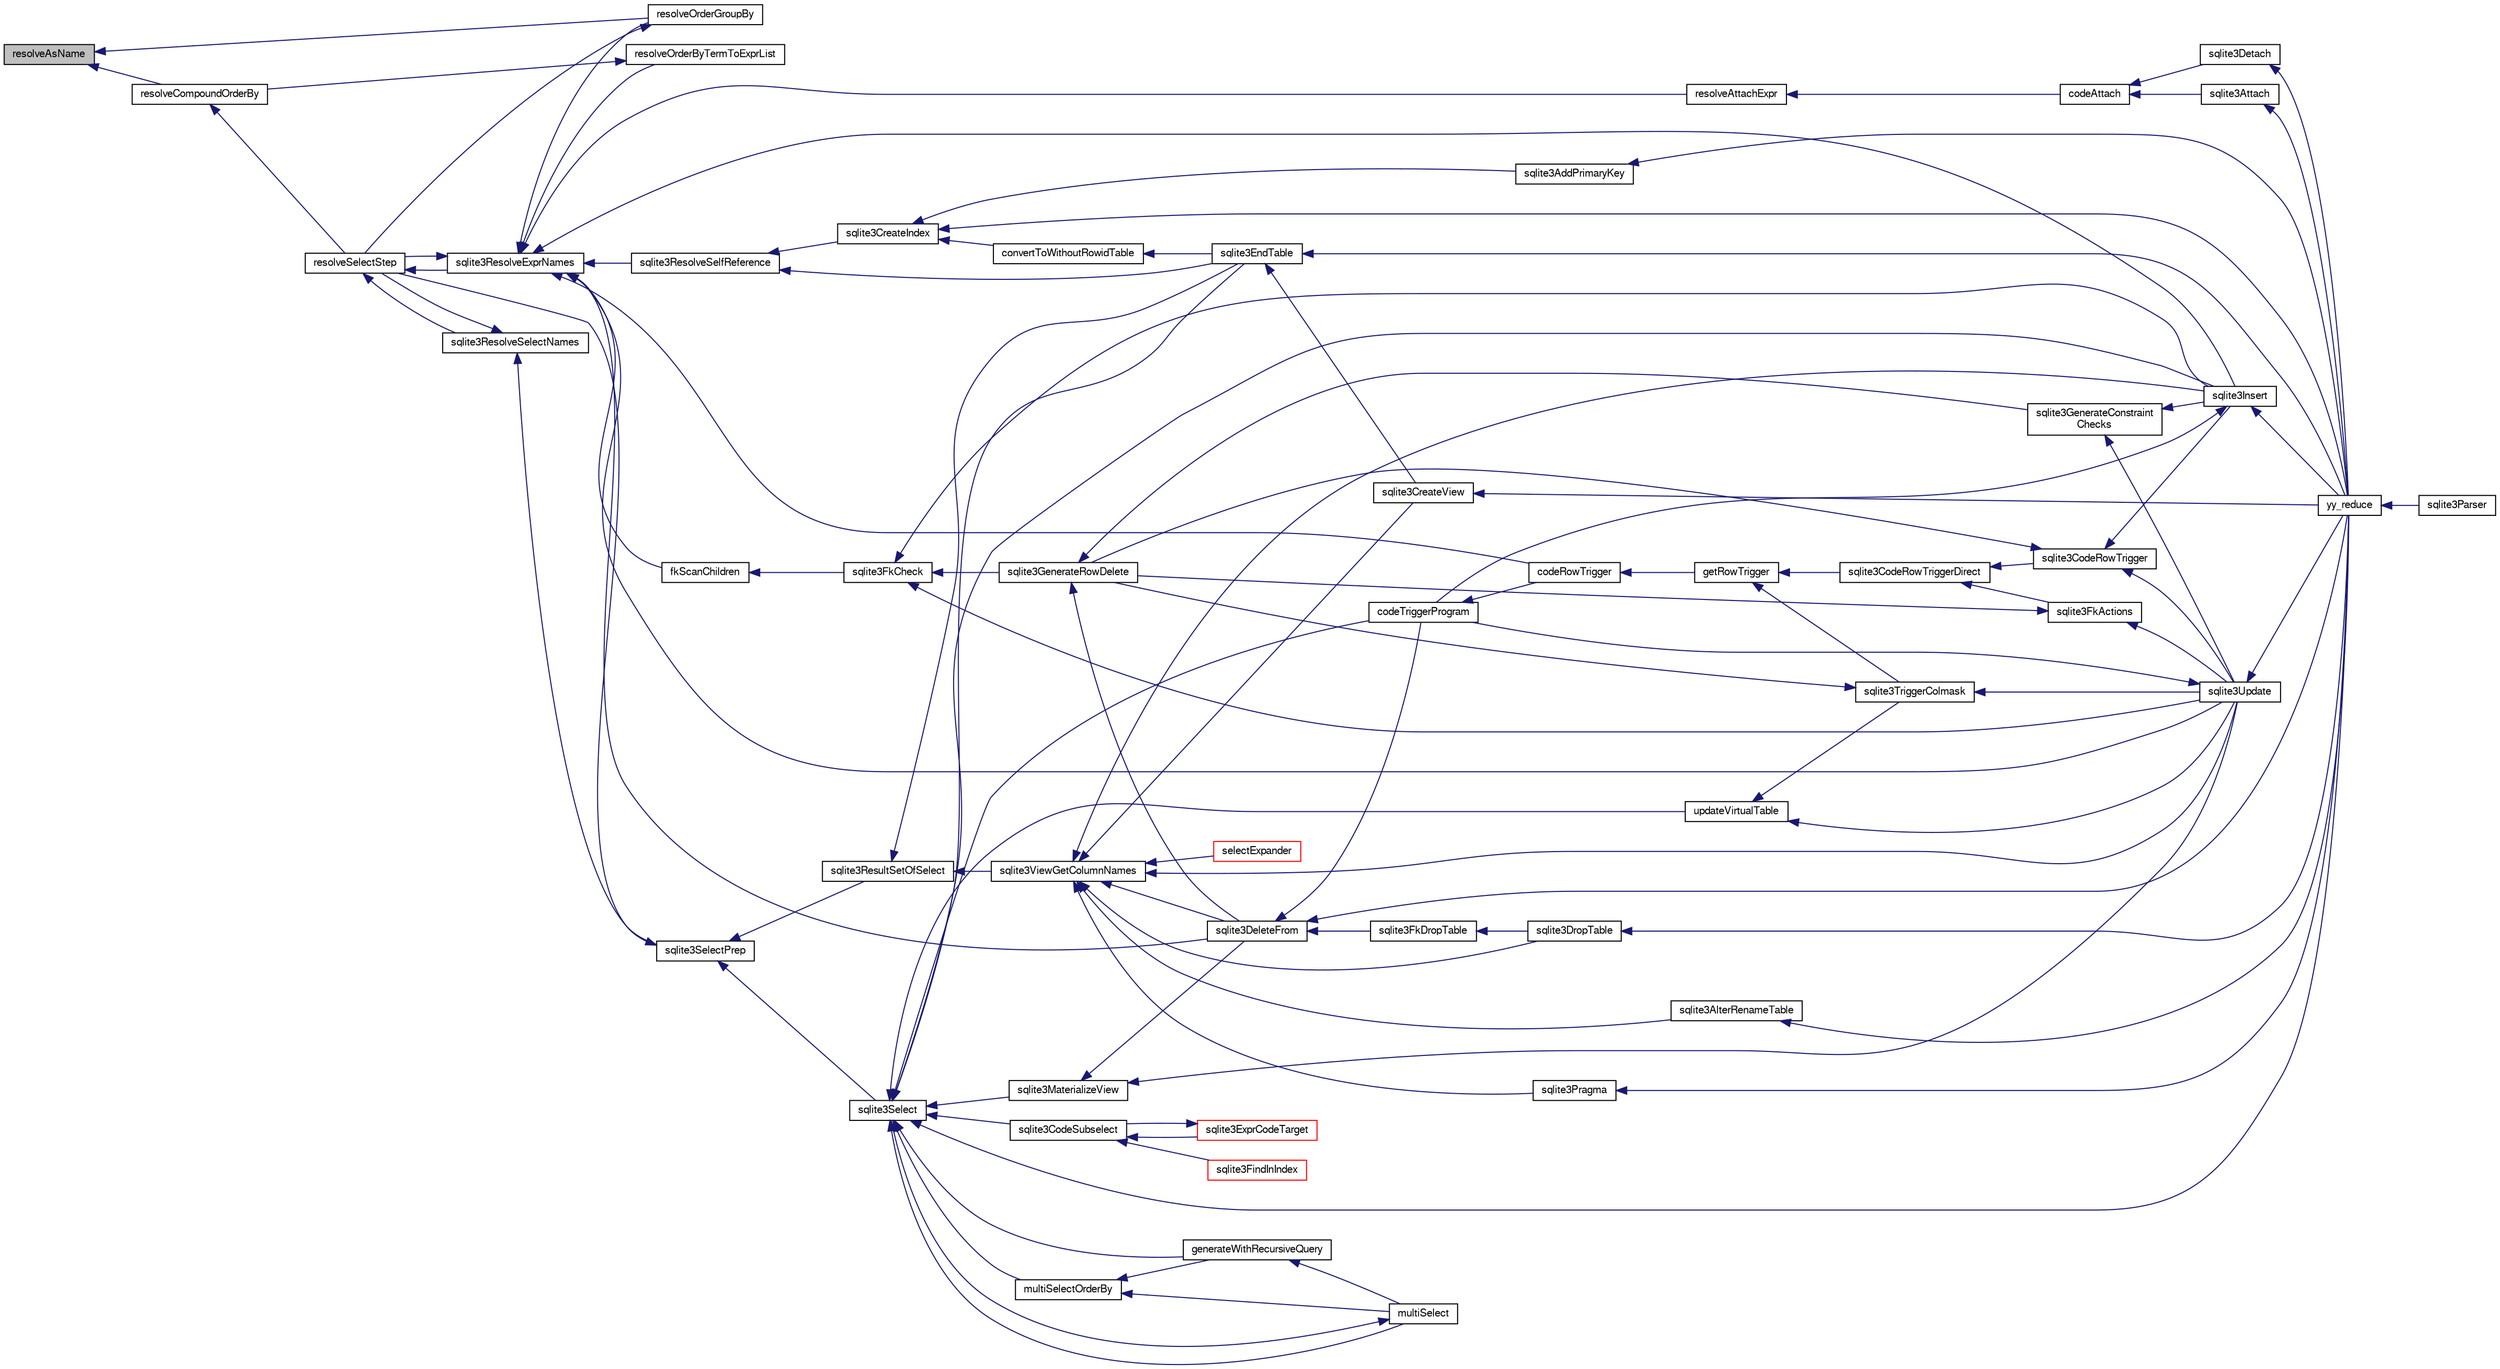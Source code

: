 digraph "resolveAsName"
{
  edge [fontname="FreeSans",fontsize="10",labelfontname="FreeSans",labelfontsize="10"];
  node [fontname="FreeSans",fontsize="10",shape=record];
  rankdir="LR";
  Node270590 [label="resolveAsName",height=0.2,width=0.4,color="black", fillcolor="grey75", style="filled", fontcolor="black"];
  Node270590 -> Node270591 [dir="back",color="midnightblue",fontsize="10",style="solid",fontname="FreeSans"];
  Node270591 [label="resolveCompoundOrderBy",height=0.2,width=0.4,color="black", fillcolor="white", style="filled",URL="$sqlite3_8c.html#a462c5aa49cfd6aad6a92fa60ddefc569"];
  Node270591 -> Node270592 [dir="back",color="midnightblue",fontsize="10",style="solid",fontname="FreeSans"];
  Node270592 [label="resolveSelectStep",height=0.2,width=0.4,color="black", fillcolor="white", style="filled",URL="$sqlite3_8c.html#a0b9015a9e505c63fd104dcbad672c814"];
  Node270592 -> Node270593 [dir="back",color="midnightblue",fontsize="10",style="solid",fontname="FreeSans"];
  Node270593 [label="sqlite3ResolveExprNames",height=0.2,width=0.4,color="black", fillcolor="white", style="filled",URL="$sqlite3_8c.html#a537cf717a3f847807d3a3fd65da636ad"];
  Node270593 -> Node270594 [dir="back",color="midnightblue",fontsize="10",style="solid",fontname="FreeSans"];
  Node270594 [label="resolveOrderByTermToExprList",height=0.2,width=0.4,color="black", fillcolor="white", style="filled",URL="$sqlite3_8c.html#ac7f7eabdc769257622ad90aac3e02fe6"];
  Node270594 -> Node270591 [dir="back",color="midnightblue",fontsize="10",style="solid",fontname="FreeSans"];
  Node270593 -> Node270595 [dir="back",color="midnightblue",fontsize="10",style="solid",fontname="FreeSans"];
  Node270595 [label="resolveOrderGroupBy",height=0.2,width=0.4,color="black", fillcolor="white", style="filled",URL="$sqlite3_8c.html#a4dc8ed6177a5de887eae1010992e3d00"];
  Node270595 -> Node270592 [dir="back",color="midnightblue",fontsize="10",style="solid",fontname="FreeSans"];
  Node270593 -> Node270592 [dir="back",color="midnightblue",fontsize="10",style="solid",fontname="FreeSans"];
  Node270593 -> Node270596 [dir="back",color="midnightblue",fontsize="10",style="solid",fontname="FreeSans"];
  Node270596 [label="sqlite3ResolveSelfReference",height=0.2,width=0.4,color="black", fillcolor="white", style="filled",URL="$sqlite3_8c.html#ab524095a849de78f8728167d19336094"];
  Node270596 -> Node270597 [dir="back",color="midnightblue",fontsize="10",style="solid",fontname="FreeSans"];
  Node270597 [label="sqlite3EndTable",height=0.2,width=0.4,color="black", fillcolor="white", style="filled",URL="$sqlite3_8c.html#a7b5f2c66c0f0b6f819d970ca389768b0"];
  Node270597 -> Node270598 [dir="back",color="midnightblue",fontsize="10",style="solid",fontname="FreeSans"];
  Node270598 [label="sqlite3CreateView",height=0.2,width=0.4,color="black", fillcolor="white", style="filled",URL="$sqlite3_8c.html#a9d85cb00ff71dee5cd9a019503a6982e"];
  Node270598 -> Node270599 [dir="back",color="midnightblue",fontsize="10",style="solid",fontname="FreeSans"];
  Node270599 [label="yy_reduce",height=0.2,width=0.4,color="black", fillcolor="white", style="filled",URL="$sqlite3_8c.html#a7c419a9b25711c666a9a2449ef377f14"];
  Node270599 -> Node270600 [dir="back",color="midnightblue",fontsize="10",style="solid",fontname="FreeSans"];
  Node270600 [label="sqlite3Parser",height=0.2,width=0.4,color="black", fillcolor="white", style="filled",URL="$sqlite3_8c.html#a0327d71a5fabe0b6a343d78a2602e72a"];
  Node270597 -> Node270599 [dir="back",color="midnightblue",fontsize="10",style="solid",fontname="FreeSans"];
  Node270596 -> Node270601 [dir="back",color="midnightblue",fontsize="10",style="solid",fontname="FreeSans"];
  Node270601 [label="sqlite3CreateIndex",height=0.2,width=0.4,color="black", fillcolor="white", style="filled",URL="$sqlite3_8c.html#a8dbe5e590ab6c58a8c45f34f7c81e825"];
  Node270601 -> Node270602 [dir="back",color="midnightblue",fontsize="10",style="solid",fontname="FreeSans"];
  Node270602 [label="sqlite3AddPrimaryKey",height=0.2,width=0.4,color="black", fillcolor="white", style="filled",URL="$sqlite3_8c.html#af2b0672c3379d2a7d927d210ae0ade62"];
  Node270602 -> Node270599 [dir="back",color="midnightblue",fontsize="10",style="solid",fontname="FreeSans"];
  Node270601 -> Node270603 [dir="back",color="midnightblue",fontsize="10",style="solid",fontname="FreeSans"];
  Node270603 [label="convertToWithoutRowidTable",height=0.2,width=0.4,color="black", fillcolor="white", style="filled",URL="$sqlite3_8c.html#a0d41effc4e4a0ba740429a08f6747313"];
  Node270603 -> Node270597 [dir="back",color="midnightblue",fontsize="10",style="solid",fontname="FreeSans"];
  Node270601 -> Node270599 [dir="back",color="midnightblue",fontsize="10",style="solid",fontname="FreeSans"];
  Node270593 -> Node270604 [dir="back",color="midnightblue",fontsize="10",style="solid",fontname="FreeSans"];
  Node270604 [label="resolveAttachExpr",height=0.2,width=0.4,color="black", fillcolor="white", style="filled",URL="$sqlite3_8c.html#a2b0ae2ee3fae38ccc805f582a9ce38f5"];
  Node270604 -> Node270605 [dir="back",color="midnightblue",fontsize="10",style="solid",fontname="FreeSans"];
  Node270605 [label="codeAttach",height=0.2,width=0.4,color="black", fillcolor="white", style="filled",URL="$sqlite3_8c.html#ade4e9e30d828a19c191fdcb098676d5b"];
  Node270605 -> Node270606 [dir="back",color="midnightblue",fontsize="10",style="solid",fontname="FreeSans"];
  Node270606 [label="sqlite3Detach",height=0.2,width=0.4,color="black", fillcolor="white", style="filled",URL="$sqlite3_8c.html#ab1a5a0b01c7560aef5e0b8603a68747d"];
  Node270606 -> Node270599 [dir="back",color="midnightblue",fontsize="10",style="solid",fontname="FreeSans"];
  Node270605 -> Node270607 [dir="back",color="midnightblue",fontsize="10",style="solid",fontname="FreeSans"];
  Node270607 [label="sqlite3Attach",height=0.2,width=0.4,color="black", fillcolor="white", style="filled",URL="$sqlite3_8c.html#ae0907fe0b43cc1b4c7e6a16213e8546f"];
  Node270607 -> Node270599 [dir="back",color="midnightblue",fontsize="10",style="solid",fontname="FreeSans"];
  Node270593 -> Node270608 [dir="back",color="midnightblue",fontsize="10",style="solid",fontname="FreeSans"];
  Node270608 [label="sqlite3DeleteFrom",height=0.2,width=0.4,color="black", fillcolor="white", style="filled",URL="$sqlite3_8c.html#ab9b4b45349188b49eabb23f94608a091"];
  Node270608 -> Node270609 [dir="back",color="midnightblue",fontsize="10",style="solid",fontname="FreeSans"];
  Node270609 [label="sqlite3FkDropTable",height=0.2,width=0.4,color="black", fillcolor="white", style="filled",URL="$sqlite3_8c.html#a1218c6fc74e89152ceaa4760e82f5ef9"];
  Node270609 -> Node270610 [dir="back",color="midnightblue",fontsize="10",style="solid",fontname="FreeSans"];
  Node270610 [label="sqlite3DropTable",height=0.2,width=0.4,color="black", fillcolor="white", style="filled",URL="$sqlite3_8c.html#a5534f77364b5568783c0e50db3c9defb"];
  Node270610 -> Node270599 [dir="back",color="midnightblue",fontsize="10",style="solid",fontname="FreeSans"];
  Node270608 -> Node270611 [dir="back",color="midnightblue",fontsize="10",style="solid",fontname="FreeSans"];
  Node270611 [label="codeTriggerProgram",height=0.2,width=0.4,color="black", fillcolor="white", style="filled",URL="$sqlite3_8c.html#a120801f59d9281d201d2ff4b2606836e"];
  Node270611 -> Node270612 [dir="back",color="midnightblue",fontsize="10",style="solid",fontname="FreeSans"];
  Node270612 [label="codeRowTrigger",height=0.2,width=0.4,color="black", fillcolor="white", style="filled",URL="$sqlite3_8c.html#a463cea5aaaf388b560b206570a0022fc"];
  Node270612 -> Node270613 [dir="back",color="midnightblue",fontsize="10",style="solid",fontname="FreeSans"];
  Node270613 [label="getRowTrigger",height=0.2,width=0.4,color="black", fillcolor="white", style="filled",URL="$sqlite3_8c.html#a69626ef20b540d1a2b19cf56f3f45689"];
  Node270613 -> Node270614 [dir="back",color="midnightblue",fontsize="10",style="solid",fontname="FreeSans"];
  Node270614 [label="sqlite3CodeRowTriggerDirect",height=0.2,width=0.4,color="black", fillcolor="white", style="filled",URL="$sqlite3_8c.html#ad92829f9001bcf89a0299dad5a48acd4"];
  Node270614 -> Node270615 [dir="back",color="midnightblue",fontsize="10",style="solid",fontname="FreeSans"];
  Node270615 [label="sqlite3FkActions",height=0.2,width=0.4,color="black", fillcolor="white", style="filled",URL="$sqlite3_8c.html#a39159bd1623724946c22355ba7f3ef90"];
  Node270615 -> Node270616 [dir="back",color="midnightblue",fontsize="10",style="solid",fontname="FreeSans"];
  Node270616 [label="sqlite3GenerateRowDelete",height=0.2,width=0.4,color="black", fillcolor="white", style="filled",URL="$sqlite3_8c.html#a2c76cbf3027fc18fdbb8cb4cd96b77d9"];
  Node270616 -> Node270608 [dir="back",color="midnightblue",fontsize="10",style="solid",fontname="FreeSans"];
  Node270616 -> Node270617 [dir="back",color="midnightblue",fontsize="10",style="solid",fontname="FreeSans"];
  Node270617 [label="sqlite3GenerateConstraint\lChecks",height=0.2,width=0.4,color="black", fillcolor="white", style="filled",URL="$sqlite3_8c.html#aef639c1e6a0c0a67ca6e7690ad931bd2"];
  Node270617 -> Node270618 [dir="back",color="midnightblue",fontsize="10",style="solid",fontname="FreeSans"];
  Node270618 [label="sqlite3Insert",height=0.2,width=0.4,color="black", fillcolor="white", style="filled",URL="$sqlite3_8c.html#a5b17c9c2000bae6bdff8e6be48d7dc2b"];
  Node270618 -> Node270611 [dir="back",color="midnightblue",fontsize="10",style="solid",fontname="FreeSans"];
  Node270618 -> Node270599 [dir="back",color="midnightblue",fontsize="10",style="solid",fontname="FreeSans"];
  Node270617 -> Node270619 [dir="back",color="midnightblue",fontsize="10",style="solid",fontname="FreeSans"];
  Node270619 [label="sqlite3Update",height=0.2,width=0.4,color="black", fillcolor="white", style="filled",URL="$sqlite3_8c.html#ac5aa67c46e8cc8174566fabe6809fafa"];
  Node270619 -> Node270611 [dir="back",color="midnightblue",fontsize="10",style="solid",fontname="FreeSans"];
  Node270619 -> Node270599 [dir="back",color="midnightblue",fontsize="10",style="solid",fontname="FreeSans"];
  Node270615 -> Node270619 [dir="back",color="midnightblue",fontsize="10",style="solid",fontname="FreeSans"];
  Node270614 -> Node270620 [dir="back",color="midnightblue",fontsize="10",style="solid",fontname="FreeSans"];
  Node270620 [label="sqlite3CodeRowTrigger",height=0.2,width=0.4,color="black", fillcolor="white", style="filled",URL="$sqlite3_8c.html#a37f21393c74de4d01b16761ee9abacd9"];
  Node270620 -> Node270616 [dir="back",color="midnightblue",fontsize="10",style="solid",fontname="FreeSans"];
  Node270620 -> Node270618 [dir="back",color="midnightblue",fontsize="10",style="solid",fontname="FreeSans"];
  Node270620 -> Node270619 [dir="back",color="midnightblue",fontsize="10",style="solid",fontname="FreeSans"];
  Node270613 -> Node270621 [dir="back",color="midnightblue",fontsize="10",style="solid",fontname="FreeSans"];
  Node270621 [label="sqlite3TriggerColmask",height=0.2,width=0.4,color="black", fillcolor="white", style="filled",URL="$sqlite3_8c.html#acace8e99e37ae5e84ea03c65e820c540"];
  Node270621 -> Node270616 [dir="back",color="midnightblue",fontsize="10",style="solid",fontname="FreeSans"];
  Node270621 -> Node270619 [dir="back",color="midnightblue",fontsize="10",style="solid",fontname="FreeSans"];
  Node270608 -> Node270599 [dir="back",color="midnightblue",fontsize="10",style="solid",fontname="FreeSans"];
  Node270593 -> Node270622 [dir="back",color="midnightblue",fontsize="10",style="solid",fontname="FreeSans"];
  Node270622 [label="fkScanChildren",height=0.2,width=0.4,color="black", fillcolor="white", style="filled",URL="$sqlite3_8c.html#a67c9dcb484336b3155e7a82a037d4691"];
  Node270622 -> Node270623 [dir="back",color="midnightblue",fontsize="10",style="solid",fontname="FreeSans"];
  Node270623 [label="sqlite3FkCheck",height=0.2,width=0.4,color="black", fillcolor="white", style="filled",URL="$sqlite3_8c.html#aa38fb76c7d6f48f19772877a41703b92"];
  Node270623 -> Node270616 [dir="back",color="midnightblue",fontsize="10",style="solid",fontname="FreeSans"];
  Node270623 -> Node270618 [dir="back",color="midnightblue",fontsize="10",style="solid",fontname="FreeSans"];
  Node270623 -> Node270619 [dir="back",color="midnightblue",fontsize="10",style="solid",fontname="FreeSans"];
  Node270593 -> Node270618 [dir="back",color="midnightblue",fontsize="10",style="solid",fontname="FreeSans"];
  Node270593 -> Node270612 [dir="back",color="midnightblue",fontsize="10",style="solid",fontname="FreeSans"];
  Node270593 -> Node270619 [dir="back",color="midnightblue",fontsize="10",style="solid",fontname="FreeSans"];
  Node270592 -> Node270624 [dir="back",color="midnightblue",fontsize="10",style="solid",fontname="FreeSans"];
  Node270624 [label="sqlite3ResolveSelectNames",height=0.2,width=0.4,color="black", fillcolor="white", style="filled",URL="$sqlite3_8c.html#a0cf10c480643b1ab9eaa02056a400734"];
  Node270624 -> Node270592 [dir="back",color="midnightblue",fontsize="10",style="solid",fontname="FreeSans"];
  Node270624 -> Node270625 [dir="back",color="midnightblue",fontsize="10",style="solid",fontname="FreeSans"];
  Node270625 [label="sqlite3SelectPrep",height=0.2,width=0.4,color="black", fillcolor="white", style="filled",URL="$sqlite3_8c.html#aa4385bd53c0a43dea72fbc23cc78e1c6"];
  Node270625 -> Node270592 [dir="back",color="midnightblue",fontsize="10",style="solid",fontname="FreeSans"];
  Node270625 -> Node270626 [dir="back",color="midnightblue",fontsize="10",style="solid",fontname="FreeSans"];
  Node270626 [label="sqlite3ResultSetOfSelect",height=0.2,width=0.4,color="black", fillcolor="white", style="filled",URL="$sqlite3_8c.html#ade35a86757654a36498d74152aa2fda8"];
  Node270626 -> Node270597 [dir="back",color="midnightblue",fontsize="10",style="solid",fontname="FreeSans"];
  Node270626 -> Node270627 [dir="back",color="midnightblue",fontsize="10",style="solid",fontname="FreeSans"];
  Node270627 [label="sqlite3ViewGetColumnNames",height=0.2,width=0.4,color="black", fillcolor="white", style="filled",URL="$sqlite3_8c.html#aebc7cd8d9e2bd174ae0a60363d3f6ce8"];
  Node270627 -> Node270628 [dir="back",color="midnightblue",fontsize="10",style="solid",fontname="FreeSans"];
  Node270628 [label="sqlite3AlterRenameTable",height=0.2,width=0.4,color="black", fillcolor="white", style="filled",URL="$sqlite3_8c.html#aa5cfdb507ff74e559f2efb0318c96d2c"];
  Node270628 -> Node270599 [dir="back",color="midnightblue",fontsize="10",style="solid",fontname="FreeSans"];
  Node270627 -> Node270598 [dir="back",color="midnightblue",fontsize="10",style="solid",fontname="FreeSans"];
  Node270627 -> Node270610 [dir="back",color="midnightblue",fontsize="10",style="solid",fontname="FreeSans"];
  Node270627 -> Node270608 [dir="back",color="midnightblue",fontsize="10",style="solid",fontname="FreeSans"];
  Node270627 -> Node270618 [dir="back",color="midnightblue",fontsize="10",style="solid",fontname="FreeSans"];
  Node270627 -> Node270629 [dir="back",color="midnightblue",fontsize="10",style="solid",fontname="FreeSans"];
  Node270629 [label="sqlite3Pragma",height=0.2,width=0.4,color="black", fillcolor="white", style="filled",URL="$sqlite3_8c.html#a111391370f58f8e6a6eca51fd34d62ed"];
  Node270629 -> Node270599 [dir="back",color="midnightblue",fontsize="10",style="solid",fontname="FreeSans"];
  Node270627 -> Node270630 [dir="back",color="midnightblue",fontsize="10",style="solid",fontname="FreeSans"];
  Node270630 [label="selectExpander",height=0.2,width=0.4,color="red", fillcolor="white", style="filled",URL="$sqlite3_8c.html#abee977318fbf74531340c6e41b0ca953"];
  Node270627 -> Node270619 [dir="back",color="midnightblue",fontsize="10",style="solid",fontname="FreeSans"];
  Node270625 -> Node270632 [dir="back",color="midnightblue",fontsize="10",style="solid",fontname="FreeSans"];
  Node270632 [label="sqlite3Select",height=0.2,width=0.4,color="black", fillcolor="white", style="filled",URL="$sqlite3_8c.html#a2465ee8c956209ba4b272477b7c21a45"];
  Node270632 -> Node270633 [dir="back",color="midnightblue",fontsize="10",style="solid",fontname="FreeSans"];
  Node270633 [label="sqlite3CodeSubselect",height=0.2,width=0.4,color="black", fillcolor="white", style="filled",URL="$sqlite3_8c.html#aa69b46d2204a1d1b110107a1be12ee0c"];
  Node270633 -> Node270634 [dir="back",color="midnightblue",fontsize="10",style="solid",fontname="FreeSans"];
  Node270634 [label="sqlite3FindInIndex",height=0.2,width=0.4,color="red", fillcolor="white", style="filled",URL="$sqlite3_8c.html#af7d8c56ab0231f44bb5f87b3fafeffb2"];
  Node270633 -> Node270636 [dir="back",color="midnightblue",fontsize="10",style="solid",fontname="FreeSans"];
  Node270636 [label="sqlite3ExprCodeTarget",height=0.2,width=0.4,color="red", fillcolor="white", style="filled",URL="$sqlite3_8c.html#a4f308397a0a3ed299ed31aaa1ae2a293"];
  Node270636 -> Node270633 [dir="back",color="midnightblue",fontsize="10",style="solid",fontname="FreeSans"];
  Node270632 -> Node270597 [dir="back",color="midnightblue",fontsize="10",style="solid",fontname="FreeSans"];
  Node270632 -> Node270673 [dir="back",color="midnightblue",fontsize="10",style="solid",fontname="FreeSans"];
  Node270673 [label="sqlite3MaterializeView",height=0.2,width=0.4,color="black", fillcolor="white", style="filled",URL="$sqlite3_8c.html#a4557984b0b75f998fb0c3f231c9b1def"];
  Node270673 -> Node270608 [dir="back",color="midnightblue",fontsize="10",style="solid",fontname="FreeSans"];
  Node270673 -> Node270619 [dir="back",color="midnightblue",fontsize="10",style="solid",fontname="FreeSans"];
  Node270632 -> Node270618 [dir="back",color="midnightblue",fontsize="10",style="solid",fontname="FreeSans"];
  Node270632 -> Node270655 [dir="back",color="midnightblue",fontsize="10",style="solid",fontname="FreeSans"];
  Node270655 [label="generateWithRecursiveQuery",height=0.2,width=0.4,color="black", fillcolor="white", style="filled",URL="$sqlite3_8c.html#ade2c3663fa9c3b9676507984b9483942"];
  Node270655 -> Node270656 [dir="back",color="midnightblue",fontsize="10",style="solid",fontname="FreeSans"];
  Node270656 [label="multiSelect",height=0.2,width=0.4,color="black", fillcolor="white", style="filled",URL="$sqlite3_8c.html#a6456c61f3d9b2389738753cedfa24fa7"];
  Node270656 -> Node270632 [dir="back",color="midnightblue",fontsize="10",style="solid",fontname="FreeSans"];
  Node270632 -> Node270656 [dir="back",color="midnightblue",fontsize="10",style="solid",fontname="FreeSans"];
  Node270632 -> Node270657 [dir="back",color="midnightblue",fontsize="10",style="solid",fontname="FreeSans"];
  Node270657 [label="multiSelectOrderBy",height=0.2,width=0.4,color="black", fillcolor="white", style="filled",URL="$sqlite3_8c.html#afcdb8488c6f4dfdadaf9f04bca35b808"];
  Node270657 -> Node270655 [dir="back",color="midnightblue",fontsize="10",style="solid",fontname="FreeSans"];
  Node270657 -> Node270656 [dir="back",color="midnightblue",fontsize="10",style="solid",fontname="FreeSans"];
  Node270632 -> Node270611 [dir="back",color="midnightblue",fontsize="10",style="solid",fontname="FreeSans"];
  Node270632 -> Node270674 [dir="back",color="midnightblue",fontsize="10",style="solid",fontname="FreeSans"];
  Node270674 [label="updateVirtualTable",height=0.2,width=0.4,color="black", fillcolor="white", style="filled",URL="$sqlite3_8c.html#a740220531db9293c39a2cdd7da3f74e1"];
  Node270674 -> Node270621 [dir="back",color="midnightblue",fontsize="10",style="solid",fontname="FreeSans"];
  Node270674 -> Node270619 [dir="back",color="midnightblue",fontsize="10",style="solid",fontname="FreeSans"];
  Node270632 -> Node270599 [dir="back",color="midnightblue",fontsize="10",style="solid",fontname="FreeSans"];
  Node270590 -> Node270595 [dir="back",color="midnightblue",fontsize="10",style="solid",fontname="FreeSans"];
}
